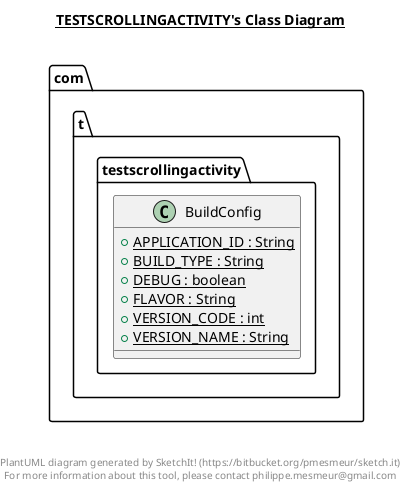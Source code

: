 @startuml

title __TESTSCROLLINGACTIVITY's Class Diagram__\n

  namespace com.t.testscrollingactivity {
    class com.t.testscrollingactivity.BuildConfig {
        {static} + APPLICATION_ID : String
        {static} + BUILD_TYPE : String
        {static} + DEBUG : boolean
        {static} + FLAVOR : String
        {static} + VERSION_CODE : int
        {static} + VERSION_NAME : String
    }
  }
  



right footer


PlantUML diagram generated by SketchIt! (https://bitbucket.org/pmesmeur/sketch.it)
For more information about this tool, please contact philippe.mesmeur@gmail.com
endfooter

@enduml
